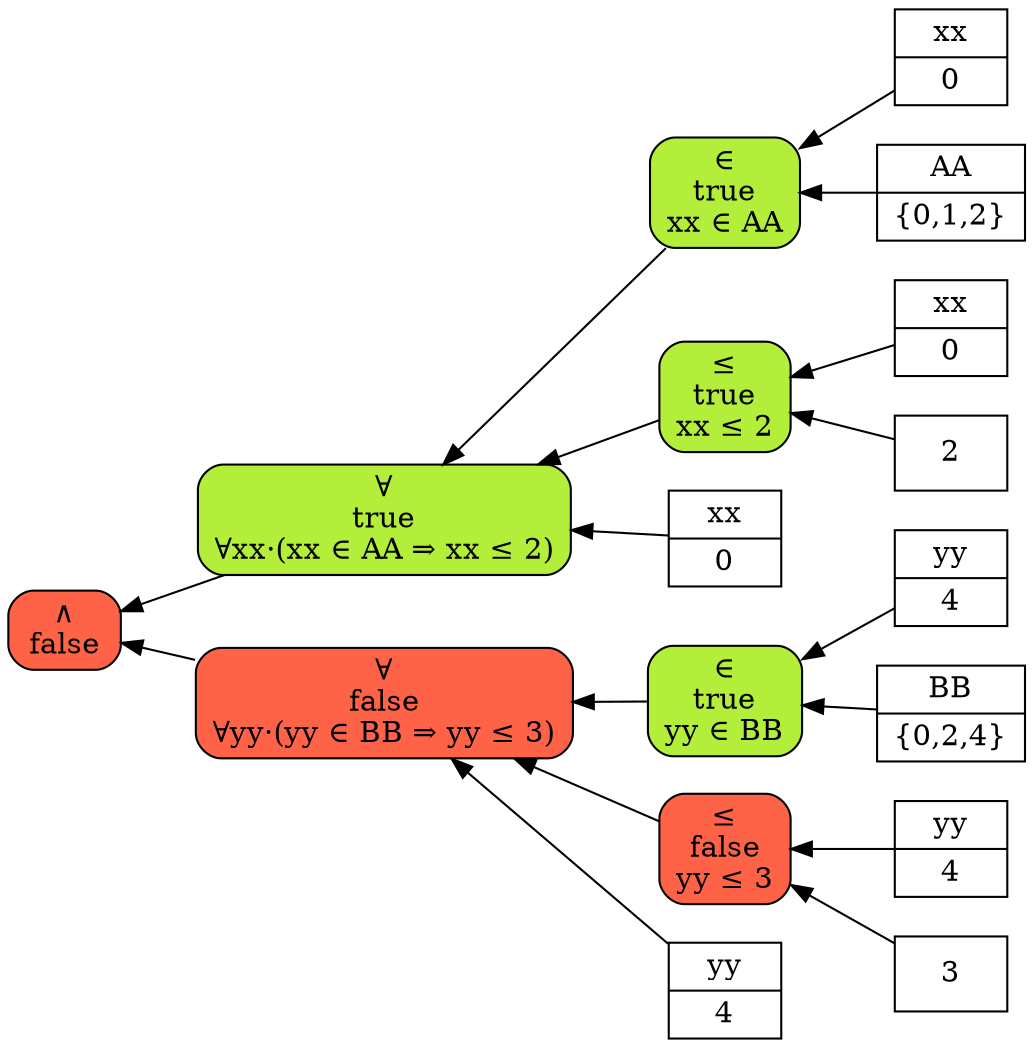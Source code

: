 digraph g {
rankdir=RL;
    Noderoot [label="&and;\nfalse", shape="rect", fillcolor="tomato", style="filled,rounded"]
    Node1 [label="&forall;\ntrue\n&forall;xx&#183;(xx &#8712; AA &rArr; xx &le; 2)", shape="rect", fillcolor="olivedrab2", style="filled,rounded"]
        Node1 -> Noderoot;
    Node2 [label="&#8712;\ntrue\nxx &#8712; AA", shape="rect", fillcolor="olivedrab2", style="filled,rounded"]
        Node2 -> Node1;
    Node3 [label="xx|0", shape="record", fillcolor="white", style="filled"]
        Node3 -> Node2;
    Node4 [label="AA|\{0,1,2\}", shape="record", fillcolor="white", style="filled"]
        Node4 -> Node2;
    Node5 [label="&le;\ntrue\nxx &le; 2", shape="rect", fillcolor="olivedrab2", style="filled,rounded"]
        Node5 -> Node1;
    Node6 [label="xx|0", shape="record", fillcolor="white", style="filled"]
        Node6 -> Node5;
    Node7 [label="2", shape="record", fillcolor="white", style="filled"]
        Node7 -> Node5;
    Node8 [label="xx|0", shape="record", fillcolor="white", style="filled"]
        Node8 -> Node1;
    Node9 [label="&forall;\nfalse\n&forall;yy&#183;(yy &#8712; BB &rArr; yy &le; 3)", shape="rect", fillcolor="tomato", style="filled,rounded"]
        Node9 -> Noderoot;
    Node10 [label="&#8712;\ntrue\nyy &#8712; BB", shape="rect", fillcolor="olivedrab2", style="filled,rounded"]
        Node10 -> Node9;
    Node11 [label="yy|4", shape="record", fillcolor="white", style="filled"]
        Node11 -> Node10;
    Node12 [label="BB|\{0,2,4\}", shape="record", fillcolor="white", style="filled"]
        Node12 -> Node10;
    Node13 [label="&le;\nfalse\nyy &le; 3", shape="rect", fillcolor="tomato", style="filled,rounded"]
        Node13 -> Node9;
    Node14 [label="yy|4", shape="record", fillcolor="white", style="filled"]
        Node14 -> Node13;
    Node15 [label="3", shape="record", fillcolor="white", style="filled"]
        Node15 -> Node13;
    Node16 [label="yy|4", shape="record", fillcolor="white", style="filled"]
        Node16 -> Node9;
}
